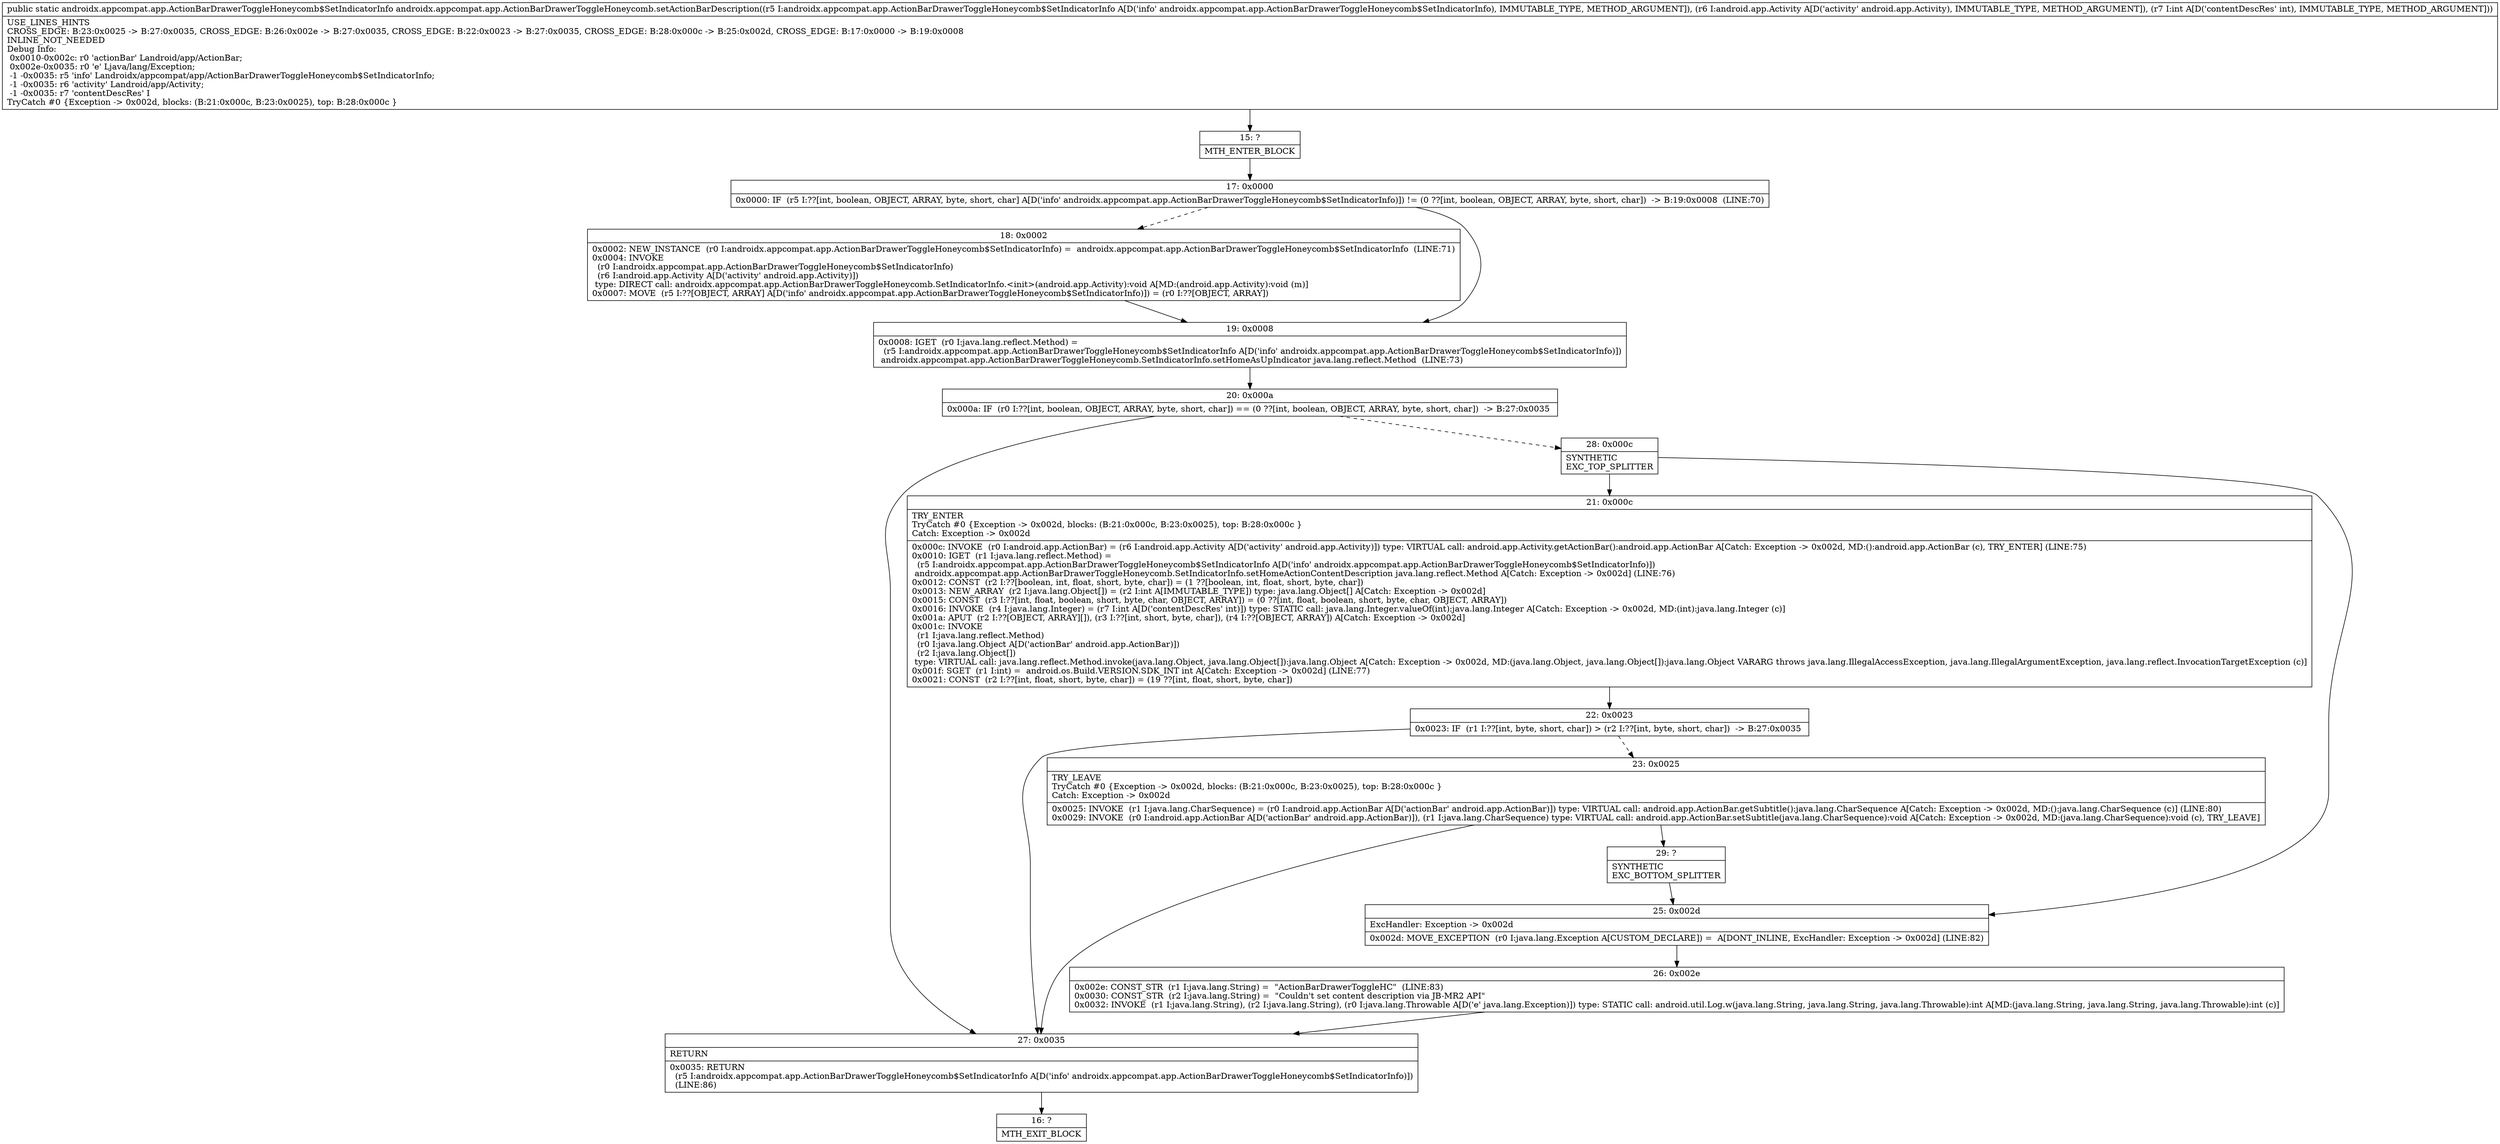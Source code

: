 digraph "CFG forandroidx.appcompat.app.ActionBarDrawerToggleHoneycomb.setActionBarDescription(Landroidx\/appcompat\/app\/ActionBarDrawerToggleHoneycomb$SetIndicatorInfo;Landroid\/app\/Activity;I)Landroidx\/appcompat\/app\/ActionBarDrawerToggleHoneycomb$SetIndicatorInfo;" {
Node_15 [shape=record,label="{15\:\ ?|MTH_ENTER_BLOCK\l}"];
Node_17 [shape=record,label="{17\:\ 0x0000|0x0000: IF  (r5 I:??[int, boolean, OBJECT, ARRAY, byte, short, char] A[D('info' androidx.appcompat.app.ActionBarDrawerToggleHoneycomb$SetIndicatorInfo)]) != (0 ??[int, boolean, OBJECT, ARRAY, byte, short, char])  \-\> B:19:0x0008  (LINE:70)\l}"];
Node_18 [shape=record,label="{18\:\ 0x0002|0x0002: NEW_INSTANCE  (r0 I:androidx.appcompat.app.ActionBarDrawerToggleHoneycomb$SetIndicatorInfo) =  androidx.appcompat.app.ActionBarDrawerToggleHoneycomb$SetIndicatorInfo  (LINE:71)\l0x0004: INVOKE  \l  (r0 I:androidx.appcompat.app.ActionBarDrawerToggleHoneycomb$SetIndicatorInfo)\l  (r6 I:android.app.Activity A[D('activity' android.app.Activity)])\l type: DIRECT call: androidx.appcompat.app.ActionBarDrawerToggleHoneycomb.SetIndicatorInfo.\<init\>(android.app.Activity):void A[MD:(android.app.Activity):void (m)]\l0x0007: MOVE  (r5 I:??[OBJECT, ARRAY] A[D('info' androidx.appcompat.app.ActionBarDrawerToggleHoneycomb$SetIndicatorInfo)]) = (r0 I:??[OBJECT, ARRAY]) \l}"];
Node_19 [shape=record,label="{19\:\ 0x0008|0x0008: IGET  (r0 I:java.lang.reflect.Method) = \l  (r5 I:androidx.appcompat.app.ActionBarDrawerToggleHoneycomb$SetIndicatorInfo A[D('info' androidx.appcompat.app.ActionBarDrawerToggleHoneycomb$SetIndicatorInfo)])\l androidx.appcompat.app.ActionBarDrawerToggleHoneycomb.SetIndicatorInfo.setHomeAsUpIndicator java.lang.reflect.Method  (LINE:73)\l}"];
Node_20 [shape=record,label="{20\:\ 0x000a|0x000a: IF  (r0 I:??[int, boolean, OBJECT, ARRAY, byte, short, char]) == (0 ??[int, boolean, OBJECT, ARRAY, byte, short, char])  \-\> B:27:0x0035 \l}"];
Node_27 [shape=record,label="{27\:\ 0x0035|RETURN\l|0x0035: RETURN  \l  (r5 I:androidx.appcompat.app.ActionBarDrawerToggleHoneycomb$SetIndicatorInfo A[D('info' androidx.appcompat.app.ActionBarDrawerToggleHoneycomb$SetIndicatorInfo)])\l  (LINE:86)\l}"];
Node_16 [shape=record,label="{16\:\ ?|MTH_EXIT_BLOCK\l}"];
Node_28 [shape=record,label="{28\:\ 0x000c|SYNTHETIC\lEXC_TOP_SPLITTER\l}"];
Node_21 [shape=record,label="{21\:\ 0x000c|TRY_ENTER\lTryCatch #0 \{Exception \-\> 0x002d, blocks: (B:21:0x000c, B:23:0x0025), top: B:28:0x000c \}\lCatch: Exception \-\> 0x002d\l|0x000c: INVOKE  (r0 I:android.app.ActionBar) = (r6 I:android.app.Activity A[D('activity' android.app.Activity)]) type: VIRTUAL call: android.app.Activity.getActionBar():android.app.ActionBar A[Catch: Exception \-\> 0x002d, MD:():android.app.ActionBar (c), TRY_ENTER] (LINE:75)\l0x0010: IGET  (r1 I:java.lang.reflect.Method) = \l  (r5 I:androidx.appcompat.app.ActionBarDrawerToggleHoneycomb$SetIndicatorInfo A[D('info' androidx.appcompat.app.ActionBarDrawerToggleHoneycomb$SetIndicatorInfo)])\l androidx.appcompat.app.ActionBarDrawerToggleHoneycomb.SetIndicatorInfo.setHomeActionContentDescription java.lang.reflect.Method A[Catch: Exception \-\> 0x002d] (LINE:76)\l0x0012: CONST  (r2 I:??[boolean, int, float, short, byte, char]) = (1 ??[boolean, int, float, short, byte, char]) \l0x0013: NEW_ARRAY  (r2 I:java.lang.Object[]) = (r2 I:int A[IMMUTABLE_TYPE]) type: java.lang.Object[] A[Catch: Exception \-\> 0x002d]\l0x0015: CONST  (r3 I:??[int, float, boolean, short, byte, char, OBJECT, ARRAY]) = (0 ??[int, float, boolean, short, byte, char, OBJECT, ARRAY]) \l0x0016: INVOKE  (r4 I:java.lang.Integer) = (r7 I:int A[D('contentDescRes' int)]) type: STATIC call: java.lang.Integer.valueOf(int):java.lang.Integer A[Catch: Exception \-\> 0x002d, MD:(int):java.lang.Integer (c)]\l0x001a: APUT  (r2 I:??[OBJECT, ARRAY][]), (r3 I:??[int, short, byte, char]), (r4 I:??[OBJECT, ARRAY]) A[Catch: Exception \-\> 0x002d]\l0x001c: INVOKE  \l  (r1 I:java.lang.reflect.Method)\l  (r0 I:java.lang.Object A[D('actionBar' android.app.ActionBar)])\l  (r2 I:java.lang.Object[])\l type: VIRTUAL call: java.lang.reflect.Method.invoke(java.lang.Object, java.lang.Object[]):java.lang.Object A[Catch: Exception \-\> 0x002d, MD:(java.lang.Object, java.lang.Object[]):java.lang.Object VARARG throws java.lang.IllegalAccessException, java.lang.IllegalArgumentException, java.lang.reflect.InvocationTargetException (c)]\l0x001f: SGET  (r1 I:int) =  android.os.Build.VERSION.SDK_INT int A[Catch: Exception \-\> 0x002d] (LINE:77)\l0x0021: CONST  (r2 I:??[int, float, short, byte, char]) = (19 ??[int, float, short, byte, char]) \l}"];
Node_22 [shape=record,label="{22\:\ 0x0023|0x0023: IF  (r1 I:??[int, byte, short, char]) \> (r2 I:??[int, byte, short, char])  \-\> B:27:0x0035 \l}"];
Node_23 [shape=record,label="{23\:\ 0x0025|TRY_LEAVE\lTryCatch #0 \{Exception \-\> 0x002d, blocks: (B:21:0x000c, B:23:0x0025), top: B:28:0x000c \}\lCatch: Exception \-\> 0x002d\l|0x0025: INVOKE  (r1 I:java.lang.CharSequence) = (r0 I:android.app.ActionBar A[D('actionBar' android.app.ActionBar)]) type: VIRTUAL call: android.app.ActionBar.getSubtitle():java.lang.CharSequence A[Catch: Exception \-\> 0x002d, MD:():java.lang.CharSequence (c)] (LINE:80)\l0x0029: INVOKE  (r0 I:android.app.ActionBar A[D('actionBar' android.app.ActionBar)]), (r1 I:java.lang.CharSequence) type: VIRTUAL call: android.app.ActionBar.setSubtitle(java.lang.CharSequence):void A[Catch: Exception \-\> 0x002d, MD:(java.lang.CharSequence):void (c), TRY_LEAVE]\l}"];
Node_29 [shape=record,label="{29\:\ ?|SYNTHETIC\lEXC_BOTTOM_SPLITTER\l}"];
Node_25 [shape=record,label="{25\:\ 0x002d|ExcHandler: Exception \-\> 0x002d\l|0x002d: MOVE_EXCEPTION  (r0 I:java.lang.Exception A[CUSTOM_DECLARE]) =  A[DONT_INLINE, ExcHandler: Exception \-\> 0x002d] (LINE:82)\l}"];
Node_26 [shape=record,label="{26\:\ 0x002e|0x002e: CONST_STR  (r1 I:java.lang.String) =  \"ActionBarDrawerToggleHC\"  (LINE:83)\l0x0030: CONST_STR  (r2 I:java.lang.String) =  \"Couldn't set content description via JB\-MR2 API\" \l0x0032: INVOKE  (r1 I:java.lang.String), (r2 I:java.lang.String), (r0 I:java.lang.Throwable A[D('e' java.lang.Exception)]) type: STATIC call: android.util.Log.w(java.lang.String, java.lang.String, java.lang.Throwable):int A[MD:(java.lang.String, java.lang.String, java.lang.Throwable):int (c)]\l}"];
MethodNode[shape=record,label="{public static androidx.appcompat.app.ActionBarDrawerToggleHoneycomb$SetIndicatorInfo androidx.appcompat.app.ActionBarDrawerToggleHoneycomb.setActionBarDescription((r5 I:androidx.appcompat.app.ActionBarDrawerToggleHoneycomb$SetIndicatorInfo A[D('info' androidx.appcompat.app.ActionBarDrawerToggleHoneycomb$SetIndicatorInfo), IMMUTABLE_TYPE, METHOD_ARGUMENT]), (r6 I:android.app.Activity A[D('activity' android.app.Activity), IMMUTABLE_TYPE, METHOD_ARGUMENT]), (r7 I:int A[D('contentDescRes' int), IMMUTABLE_TYPE, METHOD_ARGUMENT]))  | USE_LINES_HINTS\lCROSS_EDGE: B:23:0x0025 \-\> B:27:0x0035, CROSS_EDGE: B:26:0x002e \-\> B:27:0x0035, CROSS_EDGE: B:22:0x0023 \-\> B:27:0x0035, CROSS_EDGE: B:28:0x000c \-\> B:25:0x002d, CROSS_EDGE: B:17:0x0000 \-\> B:19:0x0008\lINLINE_NOT_NEEDED\lDebug Info:\l  0x0010\-0x002c: r0 'actionBar' Landroid\/app\/ActionBar;\l  0x002e\-0x0035: r0 'e' Ljava\/lang\/Exception;\l  \-1 \-0x0035: r5 'info' Landroidx\/appcompat\/app\/ActionBarDrawerToggleHoneycomb$SetIndicatorInfo;\l  \-1 \-0x0035: r6 'activity' Landroid\/app\/Activity;\l  \-1 \-0x0035: r7 'contentDescRes' I\lTryCatch #0 \{Exception \-\> 0x002d, blocks: (B:21:0x000c, B:23:0x0025), top: B:28:0x000c \}\l}"];
MethodNode -> Node_15;Node_15 -> Node_17;
Node_17 -> Node_18[style=dashed];
Node_17 -> Node_19;
Node_18 -> Node_19;
Node_19 -> Node_20;
Node_20 -> Node_27;
Node_20 -> Node_28[style=dashed];
Node_27 -> Node_16;
Node_28 -> Node_21;
Node_28 -> Node_25;
Node_21 -> Node_22;
Node_22 -> Node_23[style=dashed];
Node_22 -> Node_27;
Node_23 -> Node_27;
Node_23 -> Node_29;
Node_29 -> Node_25;
Node_25 -> Node_26;
Node_26 -> Node_27;
}

